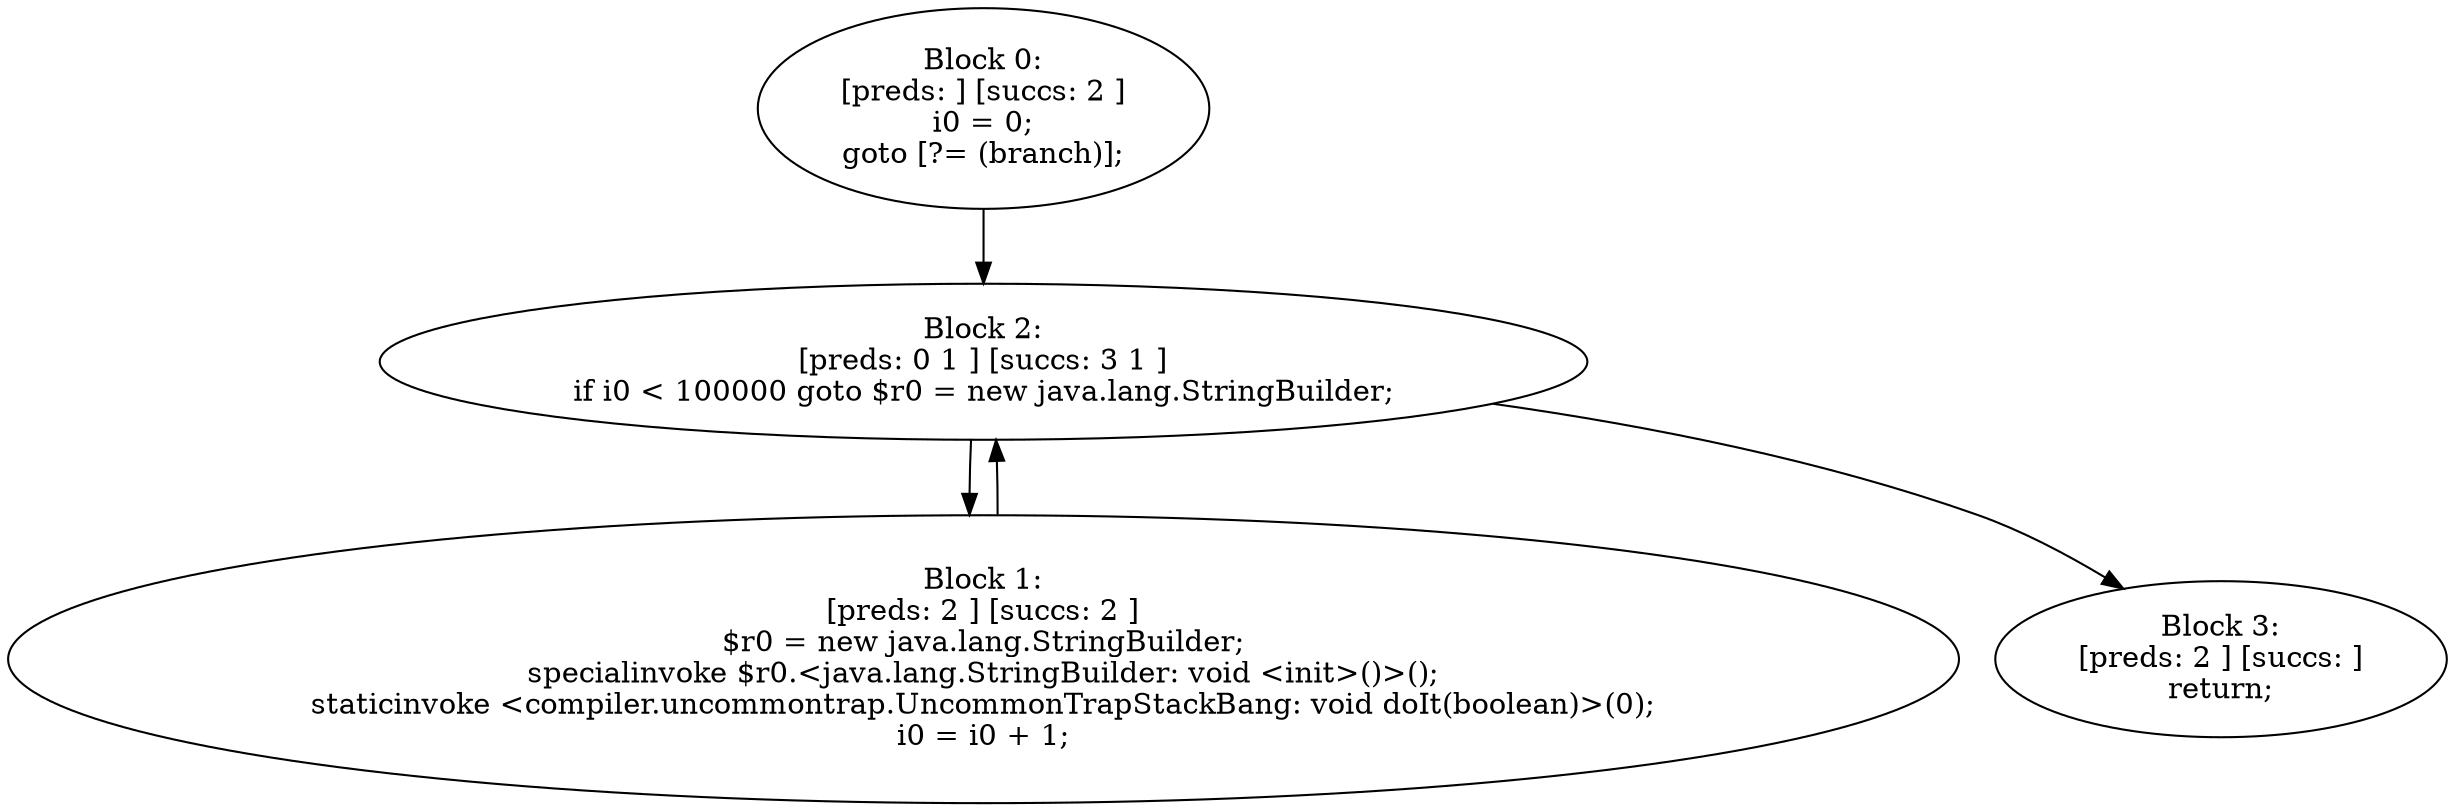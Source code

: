digraph "unitGraph" {
    "Block 0:
[preds: ] [succs: 2 ]
i0 = 0;
goto [?= (branch)];
"
    "Block 1:
[preds: 2 ] [succs: 2 ]
$r0 = new java.lang.StringBuilder;
specialinvoke $r0.<java.lang.StringBuilder: void <init>()>();
staticinvoke <compiler.uncommontrap.UncommonTrapStackBang: void doIt(boolean)>(0);
i0 = i0 + 1;
"
    "Block 2:
[preds: 0 1 ] [succs: 3 1 ]
if i0 < 100000 goto $r0 = new java.lang.StringBuilder;
"
    "Block 3:
[preds: 2 ] [succs: ]
return;
"
    "Block 0:
[preds: ] [succs: 2 ]
i0 = 0;
goto [?= (branch)];
"->"Block 2:
[preds: 0 1 ] [succs: 3 1 ]
if i0 < 100000 goto $r0 = new java.lang.StringBuilder;
";
    "Block 1:
[preds: 2 ] [succs: 2 ]
$r0 = new java.lang.StringBuilder;
specialinvoke $r0.<java.lang.StringBuilder: void <init>()>();
staticinvoke <compiler.uncommontrap.UncommonTrapStackBang: void doIt(boolean)>(0);
i0 = i0 + 1;
"->"Block 2:
[preds: 0 1 ] [succs: 3 1 ]
if i0 < 100000 goto $r0 = new java.lang.StringBuilder;
";
    "Block 2:
[preds: 0 1 ] [succs: 3 1 ]
if i0 < 100000 goto $r0 = new java.lang.StringBuilder;
"->"Block 3:
[preds: 2 ] [succs: ]
return;
";
    "Block 2:
[preds: 0 1 ] [succs: 3 1 ]
if i0 < 100000 goto $r0 = new java.lang.StringBuilder;
"->"Block 1:
[preds: 2 ] [succs: 2 ]
$r0 = new java.lang.StringBuilder;
specialinvoke $r0.<java.lang.StringBuilder: void <init>()>();
staticinvoke <compiler.uncommontrap.UncommonTrapStackBang: void doIt(boolean)>(0);
i0 = i0 + 1;
";
}
